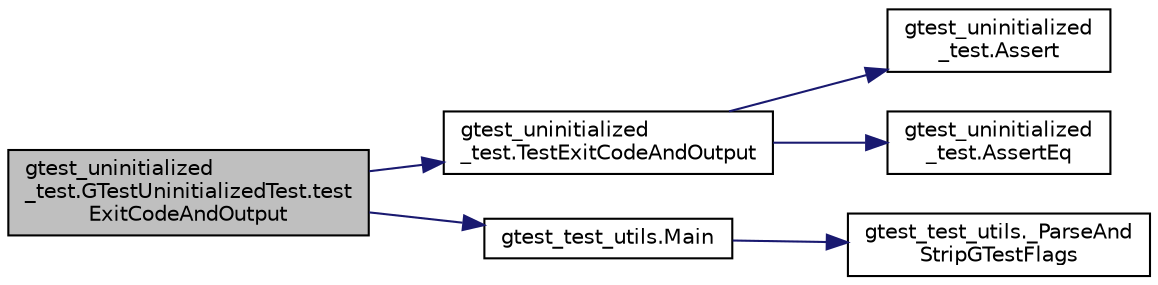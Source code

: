 digraph "gtest_uninitialized_test.GTestUninitializedTest.testExitCodeAndOutput"
{
  edge [fontname="Helvetica",fontsize="10",labelfontname="Helvetica",labelfontsize="10"];
  node [fontname="Helvetica",fontsize="10",shape=record];
  rankdir="LR";
  Node0 [label="gtest_uninitialized\l_test.GTestUninitializedTest.test\lExitCodeAndOutput",height=0.2,width=0.4,color="black", fillcolor="grey75", style="filled", fontcolor="black"];
  Node0 -> Node1 [color="midnightblue",fontsize="10",style="solid",fontname="Helvetica"];
  Node1 [label="gtest_uninitialized\l_test.TestExitCodeAndOutput",height=0.2,width=0.4,color="black", fillcolor="white", style="filled",URL="$d0/d3d/namespacegtest__uninitialized__test.html#acb743a321be1696fc72ffbdcac897613"];
  Node1 -> Node2 [color="midnightblue",fontsize="10",style="solid",fontname="Helvetica"];
  Node2 [label="gtest_uninitialized\l_test.Assert",height=0.2,width=0.4,color="black", fillcolor="white", style="filled",URL="$d0/d3d/namespacegtest__uninitialized__test.html#ae91f3adf38ca21141f47ac150e4d3e19"];
  Node1 -> Node3 [color="midnightblue",fontsize="10",style="solid",fontname="Helvetica"];
  Node3 [label="gtest_uninitialized\l_test.AssertEq",height=0.2,width=0.4,color="black", fillcolor="white", style="filled",URL="$d0/d3d/namespacegtest__uninitialized__test.html#a11a319d03e3ed2f94b95f7166ac1423b"];
  Node0 -> Node4 [color="midnightblue",fontsize="10",style="solid",fontname="Helvetica"];
  Node4 [label="gtest_test_utils.Main",height=0.2,width=0.4,color="black", fillcolor="white", style="filled",URL="$d2/d4a/namespacegtest__test__utils.html#a5361b42d9c6843b5b117ead4d1c58cc5"];
  Node4 -> Node5 [color="midnightblue",fontsize="10",style="solid",fontname="Helvetica"];
  Node5 [label="gtest_test_utils._ParseAnd\lStripGTestFlags",height=0.2,width=0.4,color="black", fillcolor="white", style="filled",URL="$d2/d4a/namespacegtest__test__utils.html#a05ad62af6574fd7e4fa2cc7c952c4f0b"];
}
